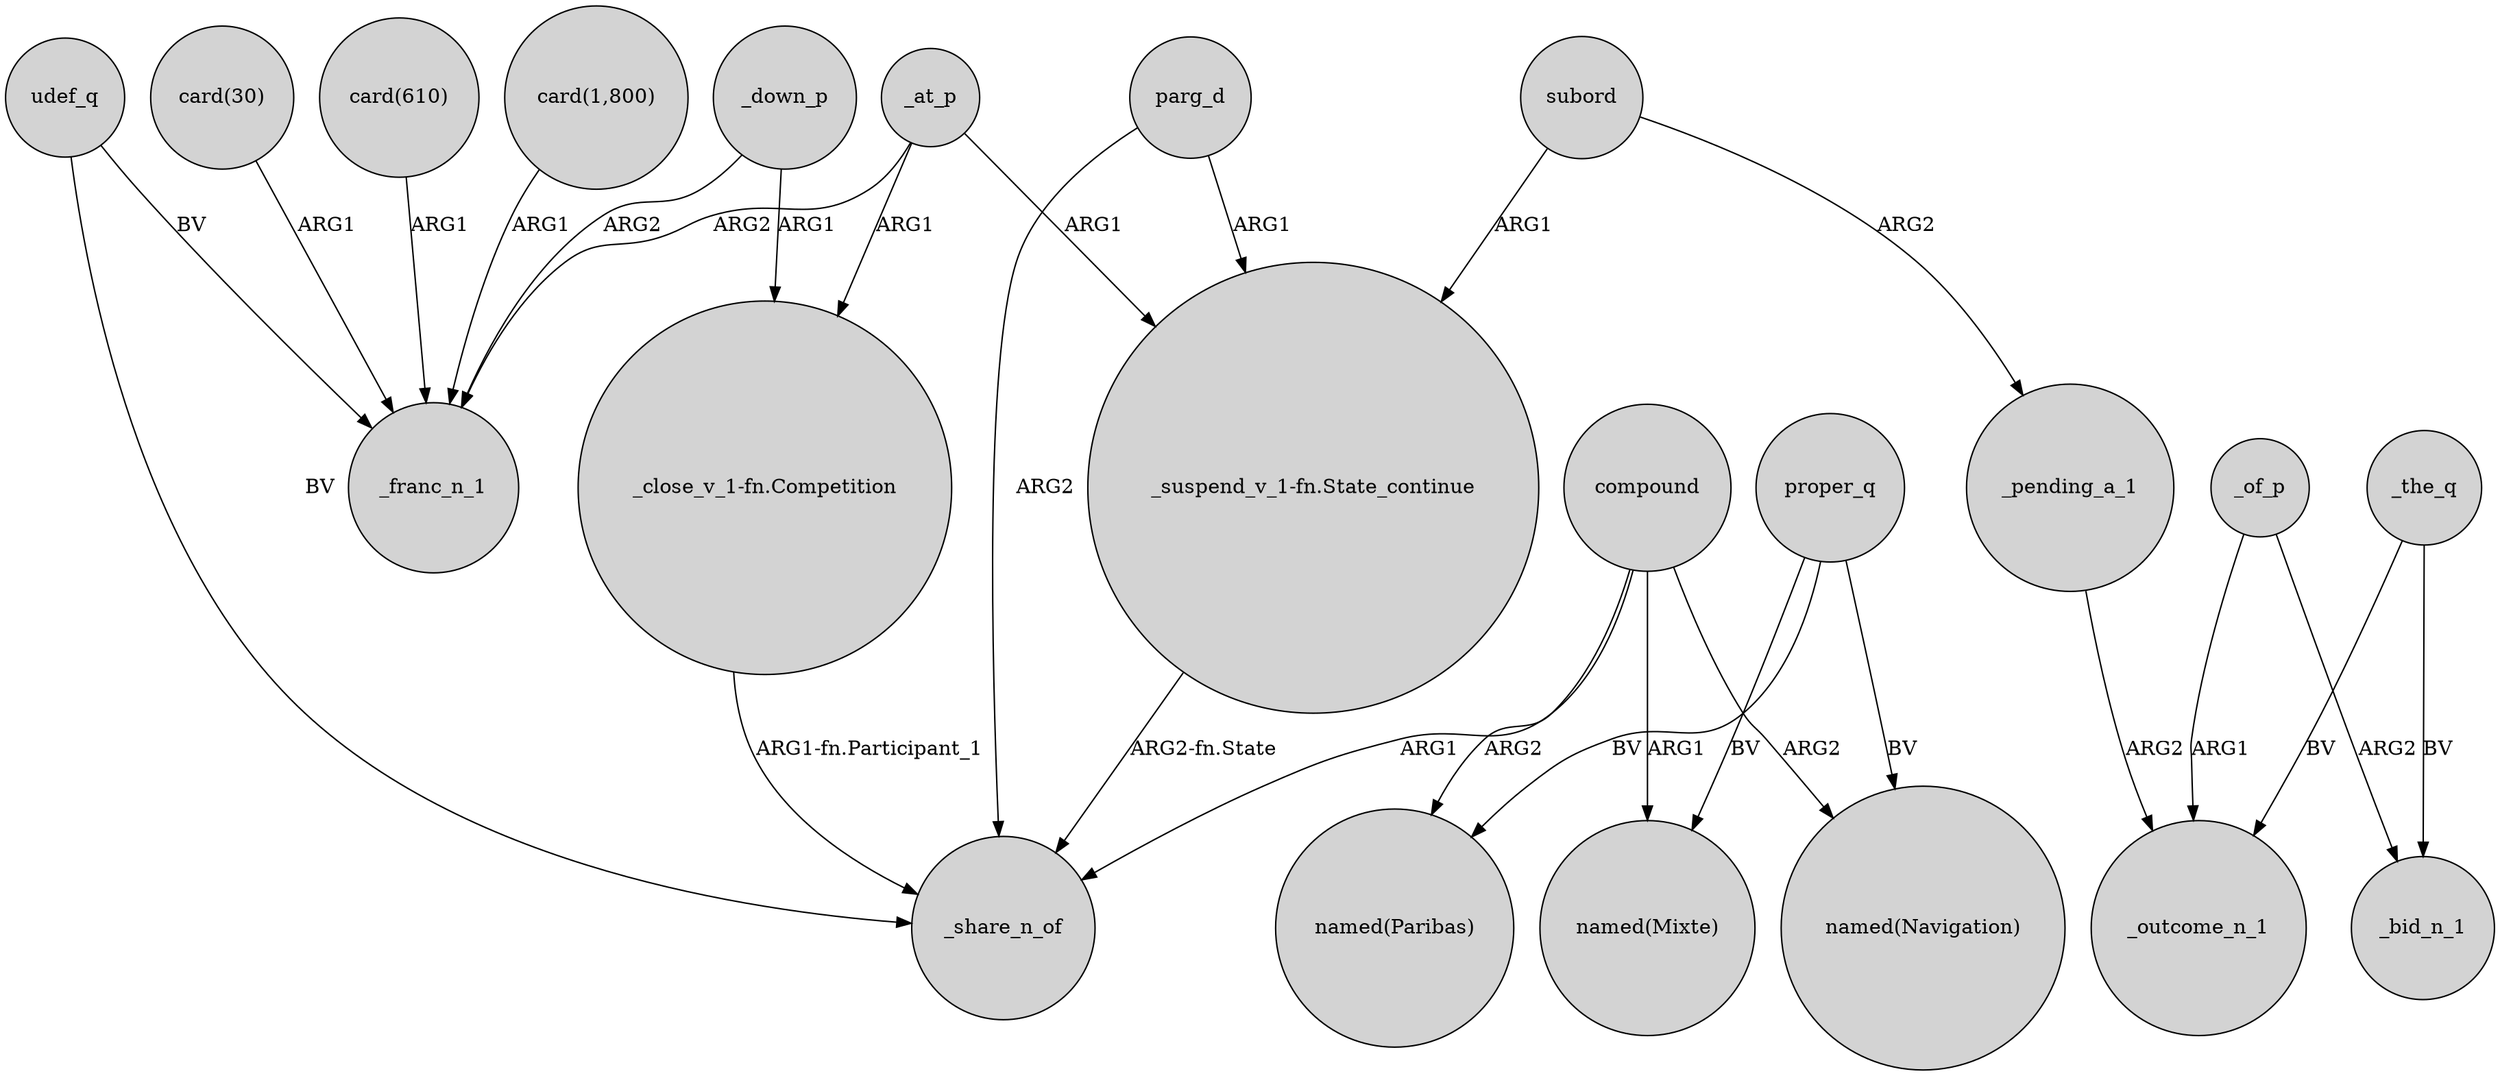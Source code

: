 digraph {
	node [shape=circle style=filled]
	"card(610)" -> _franc_n_1 [label=ARG1]
	_at_p -> _franc_n_1 [label=ARG2]
	_pending_a_1 -> _outcome_n_1 [label=ARG2]
	"card(30)" -> _franc_n_1 [label=ARG1]
	_of_p -> _bid_n_1 [label=ARG2]
	_at_p -> "_close_v_1-fn.Competition" [label=ARG1]
	compound -> _share_n_of [label=ARG1]
	proper_q -> "named(Paribas)" [label=BV]
	proper_q -> "named(Navigation)" [label=BV]
	_down_p -> "_close_v_1-fn.Competition" [label=ARG1]
	compound -> "named(Navigation)" [label=ARG2]
	proper_q -> "named(Mixte)" [label=BV]
	parg_d -> "_suspend_v_1-fn.State_continue" [label=ARG1]
	"_suspend_v_1-fn.State_continue" -> _share_n_of [label="ARG2-fn.State"]
	compound -> "named(Mixte)" [label=ARG1]
	subord -> "_suspend_v_1-fn.State_continue" [label=ARG1]
	udef_q -> _franc_n_1 [label=BV]
	udef_q -> _share_n_of [label=BV]
	subord -> _pending_a_1 [label=ARG2]
	"card(1,800)" -> _franc_n_1 [label=ARG1]
	parg_d -> _share_n_of [label=ARG2]
	_of_p -> _outcome_n_1 [label=ARG1]
	_the_q -> _outcome_n_1 [label=BV]
	_down_p -> _franc_n_1 [label=ARG2]
	compound -> "named(Paribas)" [label=ARG2]
	"_close_v_1-fn.Competition" -> _share_n_of [label="ARG1-fn.Participant_1"]
	_at_p -> "_suspend_v_1-fn.State_continue" [label=ARG1]
	_the_q -> _bid_n_1 [label=BV]
}
